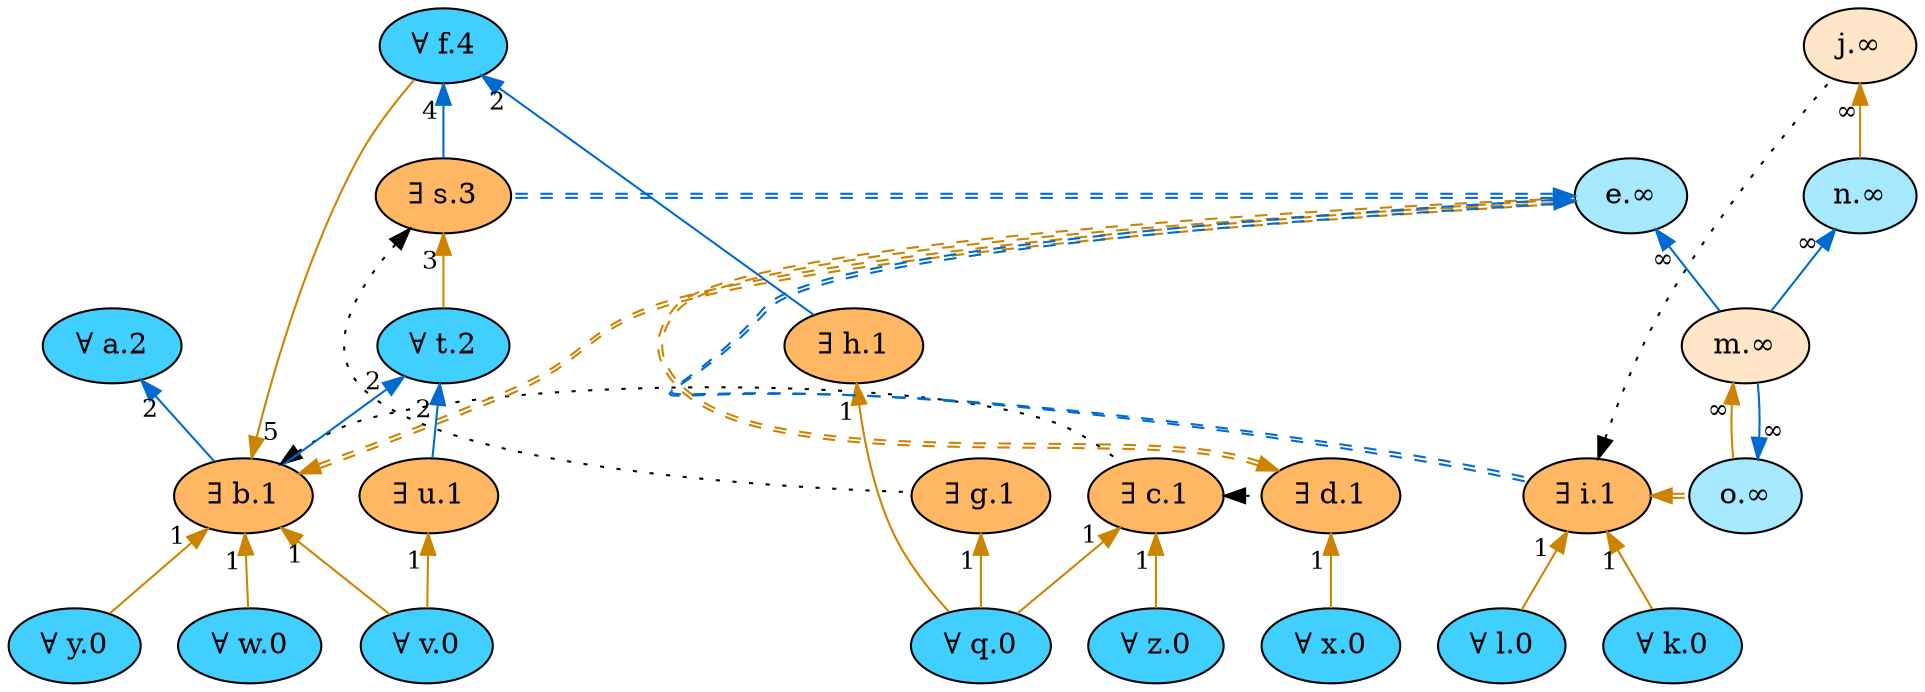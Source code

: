 digraph {
    // Node defaults can be set here if needed
    "v" [style="filled" fillcolor="#40cfff" label="∀ v.0" fontsize=14]
    "z" [style="filled" fillcolor="#40cfff" label="∀ z.0" fontsize=14]
    "y" [style="filled" fillcolor="#40cfff" label="∀ y.0" fontsize=14]
    "x" [style="filled" fillcolor="#40cfff" label="∀ x.0" fontsize=14]
    "w" [style="filled" fillcolor="#40cfff" label="∀ w.0" fontsize=14]
    "q" [style="filled" fillcolor="#40cfff" label="∀ q.0" fontsize=14]
    "l" [style="filled" fillcolor="#40cfff" label="∀ l.0" fontsize=14]
    "k" [style="filled" fillcolor="#40cfff" label="∀ k.0" fontsize=14]
    "u" [style="filled" fillcolor="#ffb763" label="∃ u.1" fontsize=14]
    "b" [style="filled" fillcolor="#ffb763" label="∃ b.1" fontsize=14]
    "c" [style="filled" fillcolor="#ffb763" label="∃ c.1" fontsize=14]
    "d" [style="filled" fillcolor="#ffb763" label="∃ d.1" fontsize=14]
    "i" [style="filled" fillcolor="#ffb763" label="∃ i.1" fontsize=14]
    "g" [style="filled" fillcolor="#ffb763" label="∃ g.1" fontsize=14]
    "h" [style="filled" fillcolor="#ffb763" label="∃ h.1" fontsize=14]
    "a" [style="filled" fillcolor="#40cfff" label="∀ a.2" fontsize=14]
    "t" [style="filled" fillcolor="#40cfff" label="∀ t.2" fontsize=14]
    "s" [style="filled" fillcolor="#ffb763" label="∃ s.3" fontsize=14]
    "f" [style="filled" fillcolor="#40cfff" label="∀ f.4" fontsize=14]
    "j" [style="filled" fillcolor="#ffe6c9" label="j.∞" fontsize=14]
    "e" [style="filled" fillcolor="#a6e9ff" label="e.∞" fontsize=14]
    "o" [style="filled" fillcolor="#a6e9ff" label="o.∞" fontsize=14]
    "n" [style="filled" fillcolor="#a6e9ff" label="n.∞" fontsize=14]
    "m" [style="filled" fillcolor="#ffe6c9" label="m.∞" fontsize=14]
    edge[labeldistance=1.5 fontsize=12]
    "a" -> "b" [color="#006ad1" style="solid" dir="back" taillabel="2" ]
    "t" -> "b" [color="#006ad1" style="solid" dir="back" taillabel="2" ]
    "b" -> "c" [color="black" style="dotted" dir="back" taillabel="" constraint=false]
    "c" -> "d" [color="black" style="dotted" dir="back" taillabel="" constraint=false]
    "b" -> "e" [color="#cc8400:#cc8400" style="dashed" dir="back" taillabel="" constraint=false]
    "d" -> "e" [color="#cc8400:#cc8400" style="dashed" dir="back" taillabel="" constraint=false]
    "b" -> "f" [color="#cc8400" style="solid" dir="back" taillabel="5" ]
    "s" -> "g" [color="black" style="dotted" dir="back" taillabel="" constraint=false]
    "f" -> "h" [color="#006ad1" style="solid" dir="back" taillabel="2" ]
    "e" -> "i" [color="#006ad1:#006ad1" style="dashed" dir="back" taillabel="" constraint=false]
    "i" -> "j" [color="black" style="dotted" dir="back" taillabel="" constraint=false]
    "i" -> "k" [color="#cc8400" style="solid" dir="back" taillabel="1" ]
    "i" -> "l" [color="#cc8400" style="solid" dir="back" taillabel="1" ]
    "e" -> "m" [color="#006ad1" style="solid" dir="back" taillabel="∞" ]
    "o" -> "m" [color="#006ad1" style="solid" dir="back" taillabel="∞" ]
    "n" -> "m" [color="#006ad1" style="solid" dir="back" taillabel="∞" ]
    "j" -> "n" [color="#cc8400" style="solid" dir="back" taillabel="∞" ]
    "i" -> "o" [color="#cc8400:#cc8400" style="dashed" dir="back" taillabel="" constraint=false]
    "m" -> "o" [color="#cc8400" style="solid" dir="back" taillabel="∞" ]
    "g" -> "q" [color="#cc8400" style="solid" dir="back" taillabel="1" ]
    "h" -> "q" [color="#cc8400" style="solid" dir="back" taillabel="1" ]
    "c" -> "q" [color="#cc8400" style="solid" dir="back" taillabel="1" ]
    "e" -> "s" [color="#006ad1:#006ad1" style="dashed" dir="back" taillabel="" constraint=false]
    "f" -> "s" [color="#006ad1" style="solid" dir="back" taillabel="4" ]
    "s" -> "t" [color="#cc8400" style="solid" dir="back" taillabel="3" ]
    "t" -> "u" [color="#006ad1" style="solid" dir="back" taillabel="2" ]
    "b" -> "v" [color="#cc8400" style="solid" dir="back" taillabel="1" ]
    "u" -> "v" [color="#cc8400" style="solid" dir="back" taillabel="1" ]
    "b" -> "w" [color="#cc8400" style="solid" dir="back" taillabel="1" ]
    "d" -> "x" [color="#cc8400" style="solid" dir="back" taillabel="1" ]
    "b" -> "y" [color="#cc8400" style="solid" dir="back" taillabel="1" ]
    "c" -> "z" [color="#cc8400" style="solid" dir="back" taillabel="1" ]
    {rank = max v z y x w q l k}
    {rank = min f}
}